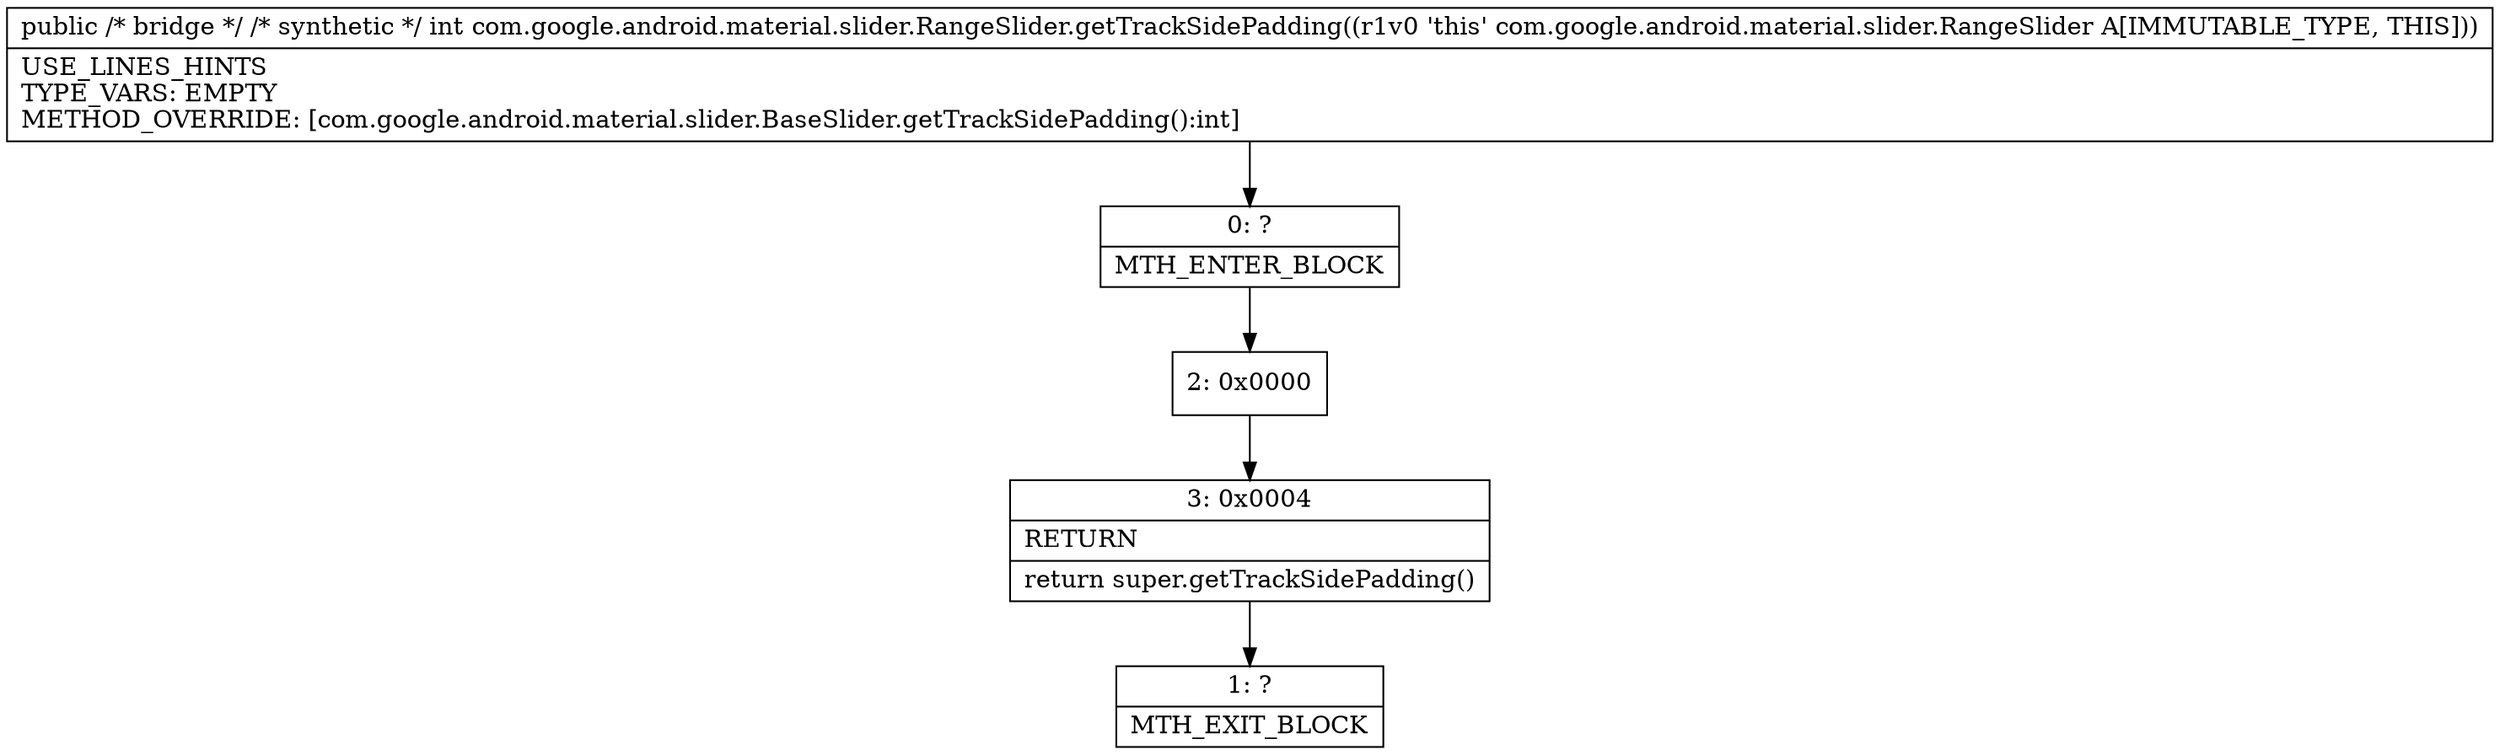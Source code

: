 digraph "CFG forcom.google.android.material.slider.RangeSlider.getTrackSidePadding()I" {
Node_0 [shape=record,label="{0\:\ ?|MTH_ENTER_BLOCK\l}"];
Node_2 [shape=record,label="{2\:\ 0x0000}"];
Node_3 [shape=record,label="{3\:\ 0x0004|RETURN\l|return super.getTrackSidePadding()\l}"];
Node_1 [shape=record,label="{1\:\ ?|MTH_EXIT_BLOCK\l}"];
MethodNode[shape=record,label="{public \/* bridge *\/ \/* synthetic *\/ int com.google.android.material.slider.RangeSlider.getTrackSidePadding((r1v0 'this' com.google.android.material.slider.RangeSlider A[IMMUTABLE_TYPE, THIS]))  | USE_LINES_HINTS\lTYPE_VARS: EMPTY\lMETHOD_OVERRIDE: [com.google.android.material.slider.BaseSlider.getTrackSidePadding():int]\l}"];
MethodNode -> Node_0;Node_0 -> Node_2;
Node_2 -> Node_3;
Node_3 -> Node_1;
}

